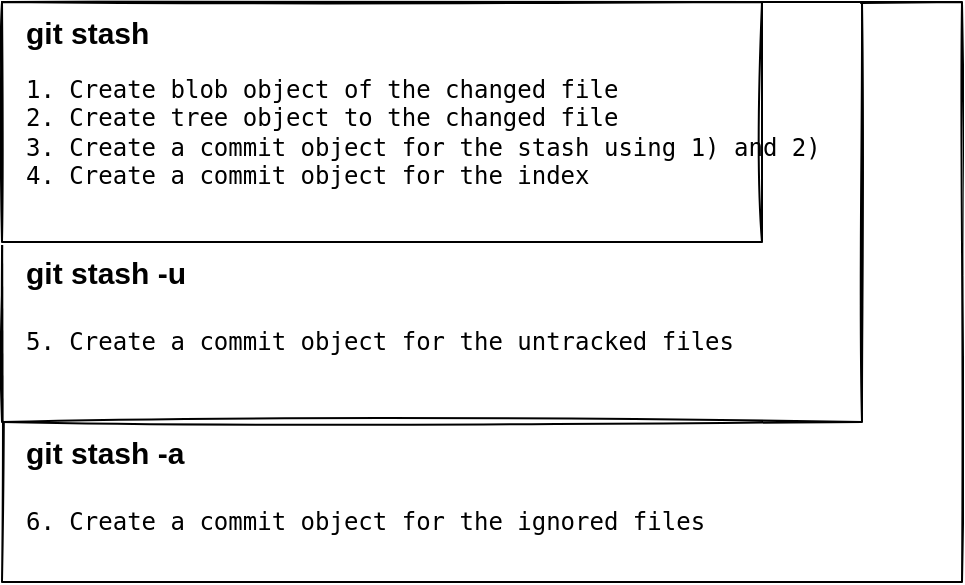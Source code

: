 <mxfile version="16.2.4" type="github">
  <diagram id="jsrZsA0znFVxUwFwbKDa" name="Page-1">
    <mxGraphModel dx="1102" dy="882" grid="1" gridSize="10" guides="1" tooltips="1" connect="1" arrows="1" fold="1" page="1" pageScale="1" pageWidth="850" pageHeight="1100" math="0" shadow="0">
      <root>
        <mxCell id="0" />
        <mxCell id="1" parent="0" />
        <mxCell id="WgGUxL19OkHdEcRR_t72-13" value="" style="rounded=0;whiteSpace=wrap;html=1;sketch=1;" vertex="1" parent="1">
          <mxGeometry x="40" y="40" width="480" height="290" as="geometry" />
        </mxCell>
        <mxCell id="WgGUxL19OkHdEcRR_t72-8" value="" style="rounded=0;whiteSpace=wrap;html=1;sketch=1;" vertex="1" parent="1">
          <mxGeometry x="40" y="40" width="430" height="210" as="geometry" />
        </mxCell>
        <mxCell id="WgGUxL19OkHdEcRR_t72-3" value="&lt;pre style=&quot;font-family: &amp;#34;jetbrains mono&amp;#34; , monospace&quot;&gt;&lt;span style=&quot;background-color: rgb(255 , 255 , 255)&quot;&gt;&lt;br&gt;&lt;br&gt;&lt;/span&gt;&lt;/pre&gt;" style="rounded=0;whiteSpace=wrap;html=1;align=left;sketch=1;" vertex="1" parent="1">
          <mxGeometry x="40" y="40" width="380" height="120" as="geometry" />
        </mxCell>
        <mxCell id="WgGUxL19OkHdEcRR_t72-6" value="git stash" style="text;html=1;strokeColor=none;fillColor=none;align=left;verticalAlign=middle;whiteSpace=wrap;rounded=0;sketch=1;fontSize=15;fontStyle=1" vertex="1" parent="1">
          <mxGeometry x="50" y="40" width="100" height="30" as="geometry" />
        </mxCell>
        <mxCell id="WgGUxL19OkHdEcRR_t72-10" style="edgeStyle=orthogonalEdgeStyle;rounded=0;orthogonalLoop=1;jettySize=auto;html=1;exitX=0.5;exitY=1;exitDx=0;exitDy=0;sketch=1;curved=1;" edge="1" parent="1" source="WgGUxL19OkHdEcRR_t72-3" target="WgGUxL19OkHdEcRR_t72-3">
          <mxGeometry relative="1" as="geometry" />
        </mxCell>
        <mxCell id="WgGUxL19OkHdEcRR_t72-12" value="&lt;pre style=&quot;font-family: &amp;#34;jetbrains mono&amp;#34; , monospace&quot;&gt;&lt;pre style=&quot;font-family: &amp;#34;jetbrains mono&amp;#34; , monospace&quot;&gt;5. Create a commit object for the untracked files&lt;/pre&gt;&lt;/pre&gt;" style="text;html=1;strokeColor=none;fillColor=none;align=left;verticalAlign=middle;whiteSpace=wrap;rounded=0;sketch=1;" vertex="1" parent="1">
          <mxGeometry x="50" y="190" width="360" height="40" as="geometry" />
        </mxCell>
        <mxCell id="WgGUxL19OkHdEcRR_t72-14" value="git stash -a" style="text;html=1;strokeColor=none;fillColor=none;align=left;verticalAlign=middle;whiteSpace=wrap;rounded=0;sketch=1;fontSize=15;fontStyle=1" vertex="1" parent="1">
          <mxGeometry x="50" y="250" width="90" height="30" as="geometry" />
        </mxCell>
        <mxCell id="WgGUxL19OkHdEcRR_t72-15" value="&lt;pre style=&quot;font-family: &amp;#34;jetbrains mono&amp;#34; , monospace&quot;&gt;&lt;pre style=&quot;font-family: &amp;#34;jetbrains mono&amp;#34; , monospace&quot;&gt;6. Create a commit object for the ignored files&lt;/pre&gt;&lt;/pre&gt;" style="text;html=1;strokeColor=none;fillColor=none;align=left;verticalAlign=middle;whiteSpace=wrap;rounded=0;sketch=1;" vertex="1" parent="1">
          <mxGeometry x="50" y="280" width="360" height="40" as="geometry" />
        </mxCell>
        <mxCell id="WgGUxL19OkHdEcRR_t72-9" value="git stash -u" style="text;html=1;strokeColor=none;fillColor=none;align=left;verticalAlign=middle;whiteSpace=wrap;rounded=0;sketch=1;fontSize=15;fontStyle=1" vertex="1" parent="1">
          <mxGeometry x="50" y="160" width="90" height="30" as="geometry" />
        </mxCell>
        <mxCell id="WgGUxL19OkHdEcRR_t72-17" value="&lt;pre&gt;&lt;pre&gt;&lt;font face=&quot;jetbrains mono, monospace&quot;&gt;1. Create blob object of the changed file&lt;br&gt;2. Create tree object to the changed file&lt;br&gt;3. Create a commit object for the stash using 1) and 2)&lt;br&gt;4. Create a commit object for the index &lt;br&gt;&lt;/font&gt;&lt;/pre&gt;&lt;/pre&gt;" style="text;html=1;strokeColor=none;fillColor=none;align=left;verticalAlign=middle;whiteSpace=wrap;rounded=0;sketch=1;" vertex="1" parent="1">
          <mxGeometry x="50" y="70" width="370" height="70" as="geometry" />
        </mxCell>
      </root>
    </mxGraphModel>
  </diagram>
</mxfile>
